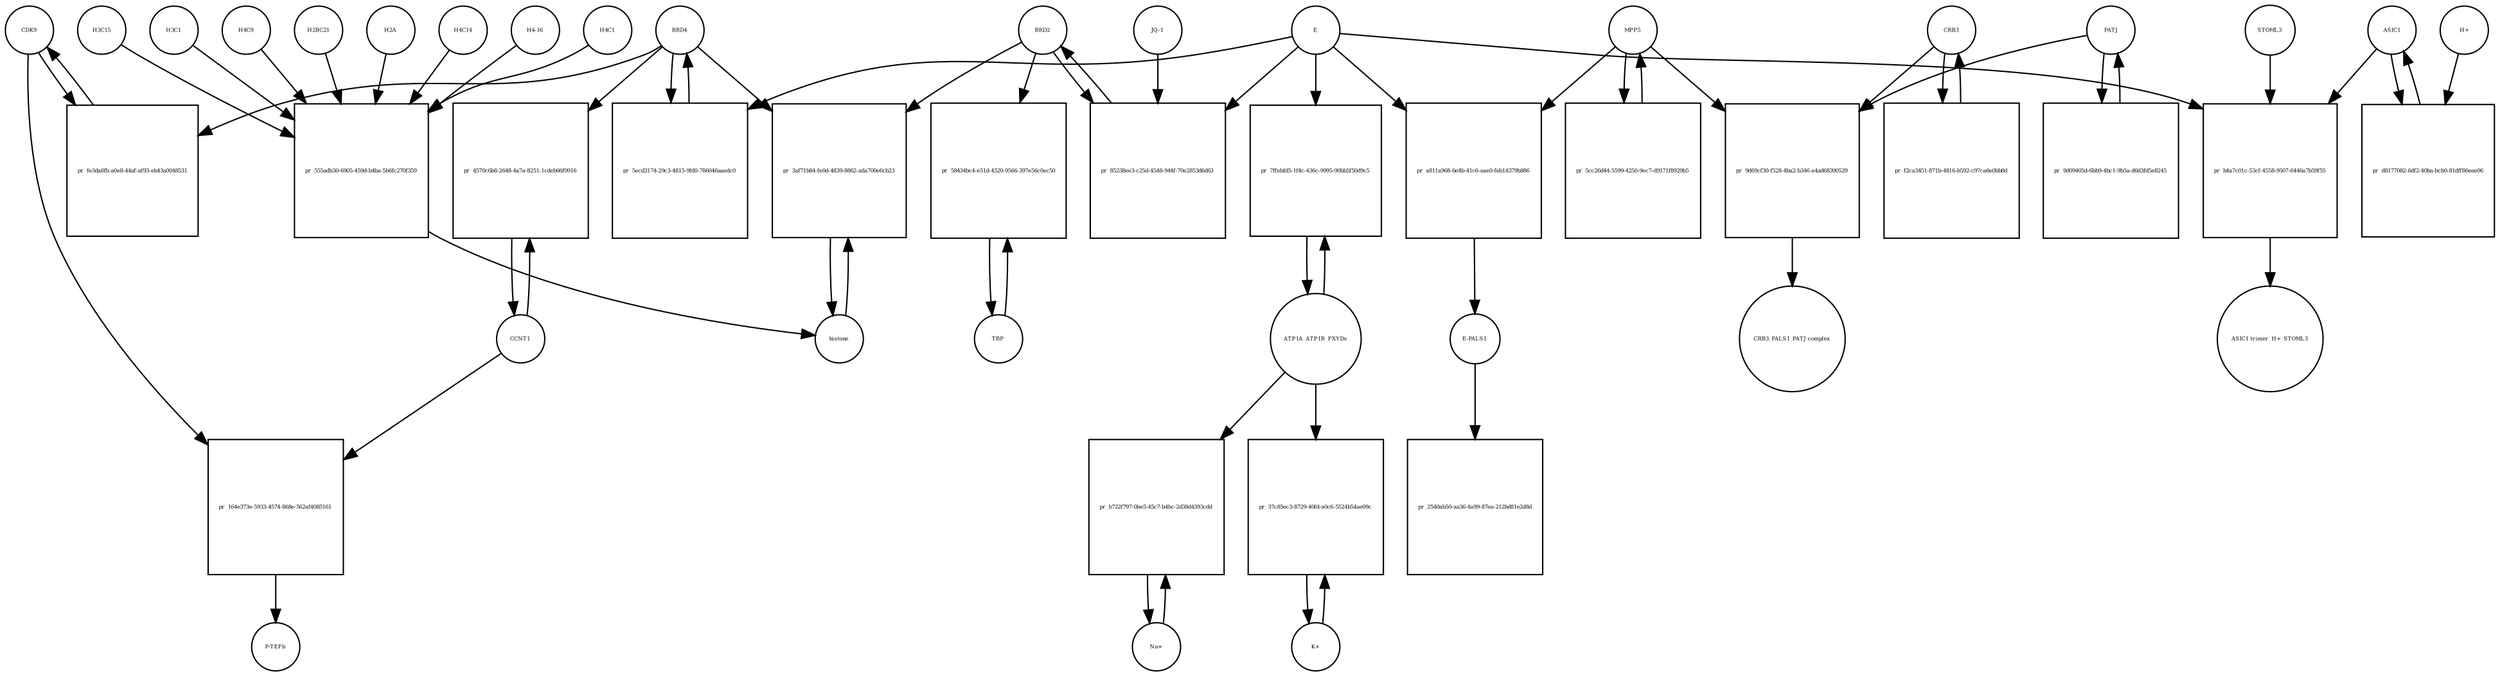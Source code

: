 strict digraph  {
CDK9 [annotation="", bipartite=0, cls=macromolecule, fontsize=4, label=CDK9, shape=circle];
"pr_fe3da6fb-a0e8-44af-af93-eb43a0048531" [annotation="", bipartite=1, cls=process, fontsize=4, label="pr_fe3da6fb-a0e8-44af-af93-eb43a0048531", shape=square];
BRD4 [annotation="", bipartite=0, cls=macromolecule, fontsize=4, label=BRD4, shape=circle];
CCNT1 [annotation="", bipartite=0, cls=macromolecule, fontsize=4, label=CCNT1, shape=circle];
"pr_4570c6b8-2648-4a7a-8251-1cdeb66f0916" [annotation="", bipartite=1, cls=process, fontsize=4, label="pr_4570c6b8-2648-4a7a-8251-1cdeb66f0916", shape=square];
histone [annotation="", bipartite=0, cls=complex, fontsize=4, label=histone, shape=circle];
"pr_3af71b84-fe0d-4839-8862-ada700e6cb23" [annotation="", bipartite=1, cls=process, fontsize=4, label="pr_3af71b84-fe0d-4839-8862-ada700e6cb23", shape=square];
BRD2 [annotation="", bipartite=0, cls=macromolecule, fontsize=4, label=BRD2, shape=circle];
"pr_5ecd3174-29c3-4815-9fd0-786046aaedc0" [annotation="", bipartite=1, cls=process, fontsize=4, label="pr_5ecd3174-29c3-4815-9fd0-786046aaedc0", shape=square];
E [annotation=urn_miriam_ncbiprotein_BCD58755, bipartite=0, cls=macromolecule, fontsize=4, label=E, shape=circle];
H4C14 [annotation="", bipartite=0, cls=macromolecule, fontsize=4, label=H4C14, shape=circle];
"pr_555adb30-6905-459d-b4ba-5b6fc270f359" [annotation="", bipartite=1, cls=process, fontsize=4, label="pr_555adb30-6905-459d-b4ba-5b6fc270f359", shape=square];
"H4-16" [annotation="", bipartite=0, cls=macromolecule, fontsize=4, label="H4-16", shape=circle];
H4C1 [annotation="", bipartite=0, cls=macromolecule, fontsize=4, label=H4C1, shape=circle];
H3C15 [annotation="", bipartite=0, cls=macromolecule, fontsize=4, label=H3C15, shape=circle];
H3C1 [annotation="", bipartite=0, cls=macromolecule, fontsize=4, label=H3C1, shape=circle];
H4C9 [annotation="", bipartite=0, cls=macromolecule, fontsize=4, label=H4C9, shape=circle];
H2BC21 [annotation="", bipartite=0, cls=macromolecule, fontsize=4, label=H2BC21, shape=circle];
H2A [annotation=urn_miriam_interpro_IPR002119, bipartite=0, cls=macromolecule, fontsize=4, label=H2A, shape=circle];
"pr_85238ee3-c25d-4548-944f-70e2853d6d63" [annotation="", bipartite=1, cls=process, fontsize=4, label="pr_85238ee3-c25d-4548-944f-70e2853d6d63", shape=square];
"JQ-1" [annotation="urn_miriam_pubchem.compound_46907787", bipartite=0, cls="simple chemical", fontsize=4, label="JQ-1", shape=circle];
TBP [annotation="", bipartite=0, cls=macromolecule, fontsize=4, label=TBP, shape=circle];
"pr_58434bc4-e51d-4520-9566-397e56c0ec50" [annotation="", bipartite=1, cls=process, fontsize=4, label="pr_58434bc4-e51d-4520-9566-397e56c0ec50", shape=square];
"pr_a811a968-6e4b-41c6-aae0-feb14379b886" [annotation="", bipartite=1, cls=process, fontsize=4, label="pr_a811a968-6e4b-41c6-aae0-feb14379b886", shape=square];
MPP5 [annotation="", bipartite=0, cls=macromolecule, fontsize=4, label=MPP5, shape=circle];
"E-PALS1" [annotation="", bipartite=0, cls=complex, fontsize=4, label="E-PALS1", shape=circle];
"pr_2540ab50-aa36-4a99-87ea-212bd81e2d8d" [annotation="", bipartite=1, cls=process, fontsize=4, label="pr_2540ab50-aa36-4a99-87ea-212bd81e2d8d", shape=square];
"pr_5cc26d44-5599-4250-9ec7-d9171f8929b5" [annotation="", bipartite=1, cls=process, fontsize=4, label="pr_5cc26d44-5599-4250-9ec7-d9171f8929b5", shape=square];
CRB3 [annotation="", bipartite=0, cls=macromolecule, fontsize=4, label=CRB3, shape=circle];
"pr_f2ca3451-871b-4816-b592-c97ca6e0bb8d" [annotation="", bipartite=1, cls=process, fontsize=4, label="pr_f2ca3451-871b-4816-b592-c97ca6e0bb8d", shape=square];
PATJ [annotation="", bipartite=0, cls=macromolecule, fontsize=4, label=PATJ, shape=circle];
"pr_9d09405d-6bb9-4bc1-9b5a-d6d3fd5e8245" [annotation="", bipartite=1, cls=process, fontsize=4, label="pr_9d09405d-6bb9-4bc1-9b5a-d6d3fd5e8245", shape=square];
ATP1A_ATP1B_FXYDs [annotation="", bipartite=0, cls=complex, fontsize=4, label=ATP1A_ATP1B_FXYDs, shape=circle];
"pr_7ffebfd5-1f4c-436c-9995-90bb5f50d9c5" [annotation="", bipartite=1, cls=process, fontsize=4, label="pr_7ffebfd5-1f4c-436c-9995-90bb5f50d9c5", shape=square];
ASIC1 [annotation="", bipartite=0, cls="macromolecule multimer", fontsize=4, label=ASIC1, shape=circle];
"pr_d8177082-6df2-40ba-bcb0-81dff86eae06" [annotation="", bipartite=1, cls=process, fontsize=4, label="pr_d8177082-6df2-40ba-bcb0-81dff86eae06", shape=square];
"H+" [annotation="", bipartite=0, cls="simple chemical", fontsize=4, label="H+", shape=circle];
"pr_b4a7c01c-53cf-4558-9507-6446a7b59f55" [annotation="", bipartite=1, cls=process, fontsize=4, label="pr_b4a7c01c-53cf-4558-9507-6446a7b59f55", shape=square];
STOML3 [annotation="", bipartite=0, cls=macromolecule, fontsize=4, label=STOML3, shape=circle];
"ASIC1 trimer_H+_STOML3" [annotation="", bipartite=0, cls=complex, fontsize=4, label="ASIC1 trimer_H+_STOML3", shape=circle];
"K+" [annotation="", bipartite=0, cls="simple chemical", fontsize=4, label="K+", shape=circle];
"pr_37c85ec3-8729-40fd-a0c6-5524b54ae09c" [annotation="", bipartite=1, cls=process, fontsize=4, label="pr_37c85ec3-8729-40fd-a0c6-5524b54ae09c", shape=square];
"Na+" [annotation="", bipartite=0, cls="simple chemical", fontsize=4, label="Na+", shape=circle];
"pr_b722f797-0be5-45c7-b4bc-2d38d4393cdd" [annotation="", bipartite=1, cls=process, fontsize=4, label="pr_b722f797-0be5-45c7-b4bc-2d38d4393cdd", shape=square];
"pr_164e373e-5933-4574-868e-562af4085161" [annotation="", bipartite=1, cls=process, fontsize=4, label="pr_164e373e-5933-4574-868e-562af4085161", shape=square];
"P-TEFb" [annotation="", bipartite=0, cls=complex, fontsize=4, label="P-TEFb", shape=circle];
"pr_9d69cf30-f528-4ba2-b346-a4ad68390529" [annotation="", bipartite=1, cls=process, fontsize=4, label="pr_9d69cf30-f528-4ba2-b346-a4ad68390529", shape=square];
"CRB3_PALS1_PATJ complex" [annotation="", bipartite=0, cls=complex, fontsize=4, label="CRB3_PALS1_PATJ complex", shape=circle];
CDK9 -> "pr_fe3da6fb-a0e8-44af-af93-eb43a0048531"  [annotation="", interaction_type=consumption];
CDK9 -> "pr_164e373e-5933-4574-868e-562af4085161"  [annotation="", interaction_type=consumption];
"pr_fe3da6fb-a0e8-44af-af93-eb43a0048531" -> CDK9  [annotation="", interaction_type=production];
BRD4 -> "pr_fe3da6fb-a0e8-44af-af93-eb43a0048531"  [annotation="urn_miriam_doi_10.18632%2Foncotarget.18583|urn_miriam_doi_10.1016%2Fj.molcel.2005.06.027", interaction_type=catalysis];
BRD4 -> "pr_4570c6b8-2648-4a7a-8251-1cdeb66f0916"  [annotation="urn_miriam_doi_10.1016%2Fj.molcel.2005.06.027", interaction_type=catalysis];
BRD4 -> "pr_3af71b84-fe0d-4839-8862-ada700e6cb23"  [annotation="urn_miriam_doi_10.1038%2Fnsmb.3228.|urn_miriam_doi_10.1016%2Fj.molcel.2008.01.018", interaction_type=catalysis];
BRD4 -> "pr_5ecd3174-29c3-4815-9fd0-786046aaedc0"  [annotation="", interaction_type=consumption];
CCNT1 -> "pr_4570c6b8-2648-4a7a-8251-1cdeb66f0916"  [annotation="", interaction_type=consumption];
CCNT1 -> "pr_164e373e-5933-4574-868e-562af4085161"  [annotation="", interaction_type=consumption];
"pr_4570c6b8-2648-4a7a-8251-1cdeb66f0916" -> CCNT1  [annotation="", interaction_type=production];
histone -> "pr_3af71b84-fe0d-4839-8862-ada700e6cb23"  [annotation="", interaction_type=consumption];
"pr_3af71b84-fe0d-4839-8862-ada700e6cb23" -> histone  [annotation="", interaction_type=production];
BRD2 -> "pr_3af71b84-fe0d-4839-8862-ada700e6cb23"  [annotation="urn_miriam_doi_10.1038%2Fnsmb.3228.|urn_miriam_doi_10.1016%2Fj.molcel.2008.01.018", interaction_type=catalysis];
BRD2 -> "pr_85238ee3-c25d-4548-944f-70e2853d6d63"  [annotation="", interaction_type=consumption];
BRD2 -> "pr_58434bc4-e51d-4520-9566-397e56c0ec50"  [annotation="urn_miriam_doi_10.1007%2Fs11010-006-9223-6", interaction_type=catalysis];
"pr_5ecd3174-29c3-4815-9fd0-786046aaedc0" -> BRD4  [annotation="", interaction_type=production];
E -> "pr_5ecd3174-29c3-4815-9fd0-786046aaedc0"  [annotation="urn_miriam_doi_10.1038%2Fs41586-020-2286-9", interaction_type=inhibition];
E -> "pr_85238ee3-c25d-4548-944f-70e2853d6d63"  [annotation="urn_miriam_doi_10.1038%2Fs41586-020-2286-9|urn_miriam_doi_10.1080%2F15592294.2018.1469891", interaction_type=inhibition];
E -> "pr_a811a968-6e4b-41c6-aae0-feb14379b886"  [annotation="", interaction_type=consumption];
E -> "pr_7ffebfd5-1f4c-436c-9995-90bb5f50d9c5"  [annotation=urn_miriam_pubmed_21524776, interaction_type=inhibition];
E -> "pr_b4a7c01c-53cf-4558-9507-6446a7b59f55"  [annotation=urn_miriam_pubmed_21524776, interaction_type=inhibition];
H4C14 -> "pr_555adb30-6905-459d-b4ba-5b6fc270f359"  [annotation="", interaction_type=consumption];
"pr_555adb30-6905-459d-b4ba-5b6fc270f359" -> histone  [annotation="", interaction_type=production];
"H4-16" -> "pr_555adb30-6905-459d-b4ba-5b6fc270f359"  [annotation="", interaction_type=consumption];
H4C1 -> "pr_555adb30-6905-459d-b4ba-5b6fc270f359"  [annotation="", interaction_type=consumption];
H3C15 -> "pr_555adb30-6905-459d-b4ba-5b6fc270f359"  [annotation="", interaction_type=consumption];
H3C1 -> "pr_555adb30-6905-459d-b4ba-5b6fc270f359"  [annotation="", interaction_type=consumption];
H4C9 -> "pr_555adb30-6905-459d-b4ba-5b6fc270f359"  [annotation="", interaction_type=consumption];
H2BC21 -> "pr_555adb30-6905-459d-b4ba-5b6fc270f359"  [annotation="", interaction_type=consumption];
H2A -> "pr_555adb30-6905-459d-b4ba-5b6fc270f359"  [annotation="", interaction_type=consumption];
"pr_85238ee3-c25d-4548-944f-70e2853d6d63" -> BRD2  [annotation="", interaction_type=production];
"JQ-1" -> "pr_85238ee3-c25d-4548-944f-70e2853d6d63"  [annotation="urn_miriam_doi_10.1038%2Fs41586-020-2286-9|urn_miriam_doi_10.1080%2F15592294.2018.1469891", interaction_type=inhibition];
TBP -> "pr_58434bc4-e51d-4520-9566-397e56c0ec50"  [annotation="", interaction_type=consumption];
"pr_58434bc4-e51d-4520-9566-397e56c0ec50" -> TBP  [annotation="", interaction_type=production];
"pr_a811a968-6e4b-41c6-aae0-feb14379b886" -> "E-PALS1"  [annotation="", interaction_type=production];
MPP5 -> "pr_a811a968-6e4b-41c6-aae0-feb14379b886"  [annotation="", interaction_type=consumption];
MPP5 -> "pr_5cc26d44-5599-4250-9ec7-d9171f8929b5"  [annotation="", interaction_type=consumption];
MPP5 -> "pr_9d69cf30-f528-4ba2-b346-a4ad68390529"  [annotation="", interaction_type=consumption];
"E-PALS1" -> "pr_2540ab50-aa36-4a99-87ea-212bd81e2d8d"  [annotation="", interaction_type=consumption];
"pr_5cc26d44-5599-4250-9ec7-d9171f8929b5" -> MPP5  [annotation="", interaction_type=production];
CRB3 -> "pr_f2ca3451-871b-4816-b592-c97ca6e0bb8d"  [annotation="", interaction_type=consumption];
CRB3 -> "pr_9d69cf30-f528-4ba2-b346-a4ad68390529"  [annotation="", interaction_type=consumption];
"pr_f2ca3451-871b-4816-b592-c97ca6e0bb8d" -> CRB3  [annotation="", interaction_type=production];
PATJ -> "pr_9d09405d-6bb9-4bc1-9b5a-d6d3fd5e8245"  [annotation="", interaction_type=consumption];
PATJ -> "pr_9d69cf30-f528-4ba2-b346-a4ad68390529"  [annotation="", interaction_type=consumption];
"pr_9d09405d-6bb9-4bc1-9b5a-d6d3fd5e8245" -> PATJ  [annotation="", interaction_type=production];
ATP1A_ATP1B_FXYDs -> "pr_7ffebfd5-1f4c-436c-9995-90bb5f50d9c5"  [annotation="", interaction_type=consumption];
ATP1A_ATP1B_FXYDs -> "pr_37c85ec3-8729-40fd-a0c6-5524b54ae09c"  [annotation=urn_miriam_pubmed_21524776, interaction_type="necessary stimulation"];
ATP1A_ATP1B_FXYDs -> "pr_b722f797-0be5-45c7-b4bc-2d38d4393cdd"  [annotation=urn_miriam_pubmed_21524776, interaction_type="necessary stimulation"];
"pr_7ffebfd5-1f4c-436c-9995-90bb5f50d9c5" -> ATP1A_ATP1B_FXYDs  [annotation="", interaction_type=production];
ASIC1 -> "pr_d8177082-6df2-40ba-bcb0-81dff86eae06"  [annotation="", interaction_type=consumption];
ASIC1 -> "pr_b4a7c01c-53cf-4558-9507-6446a7b59f55"  [annotation="", interaction_type=consumption];
"pr_d8177082-6df2-40ba-bcb0-81dff86eae06" -> ASIC1  [annotation="", interaction_type=production];
"H+" -> "pr_d8177082-6df2-40ba-bcb0-81dff86eae06"  [annotation="", interaction_type=consumption];
"pr_b4a7c01c-53cf-4558-9507-6446a7b59f55" -> "ASIC1 trimer_H+_STOML3"  [annotation="", interaction_type=production];
STOML3 -> "pr_b4a7c01c-53cf-4558-9507-6446a7b59f55"  [annotation="", interaction_type=consumption];
"K+" -> "pr_37c85ec3-8729-40fd-a0c6-5524b54ae09c"  [annotation="", interaction_type=consumption];
"pr_37c85ec3-8729-40fd-a0c6-5524b54ae09c" -> "K+"  [annotation="", interaction_type=production];
"Na+" -> "pr_b722f797-0be5-45c7-b4bc-2d38d4393cdd"  [annotation="", interaction_type=consumption];
"pr_b722f797-0be5-45c7-b4bc-2d38d4393cdd" -> "Na+"  [annotation="", interaction_type=production];
"pr_164e373e-5933-4574-868e-562af4085161" -> "P-TEFb"  [annotation="", interaction_type=production];
"pr_9d69cf30-f528-4ba2-b346-a4ad68390529" -> "CRB3_PALS1_PATJ complex"  [annotation="", interaction_type=production];
}
